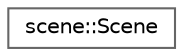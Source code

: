 digraph "Graphical Class Hierarchy"
{
 // LATEX_PDF_SIZE
  bgcolor="transparent";
  edge [fontname=Helvetica,fontsize=10,labelfontname=Helvetica,labelfontsize=10];
  node [fontname=Helvetica,fontsize=10,shape=box,height=0.2,width=0.4];
  rankdir="LR";
  Node0 [id="Node000000",label="scene::Scene",height=0.2,width=0.4,color="grey40", fillcolor="white", style="filled",URL="$classscene_1_1_scene.html",tooltip="Abstract base class for creating game scenes."];
}
